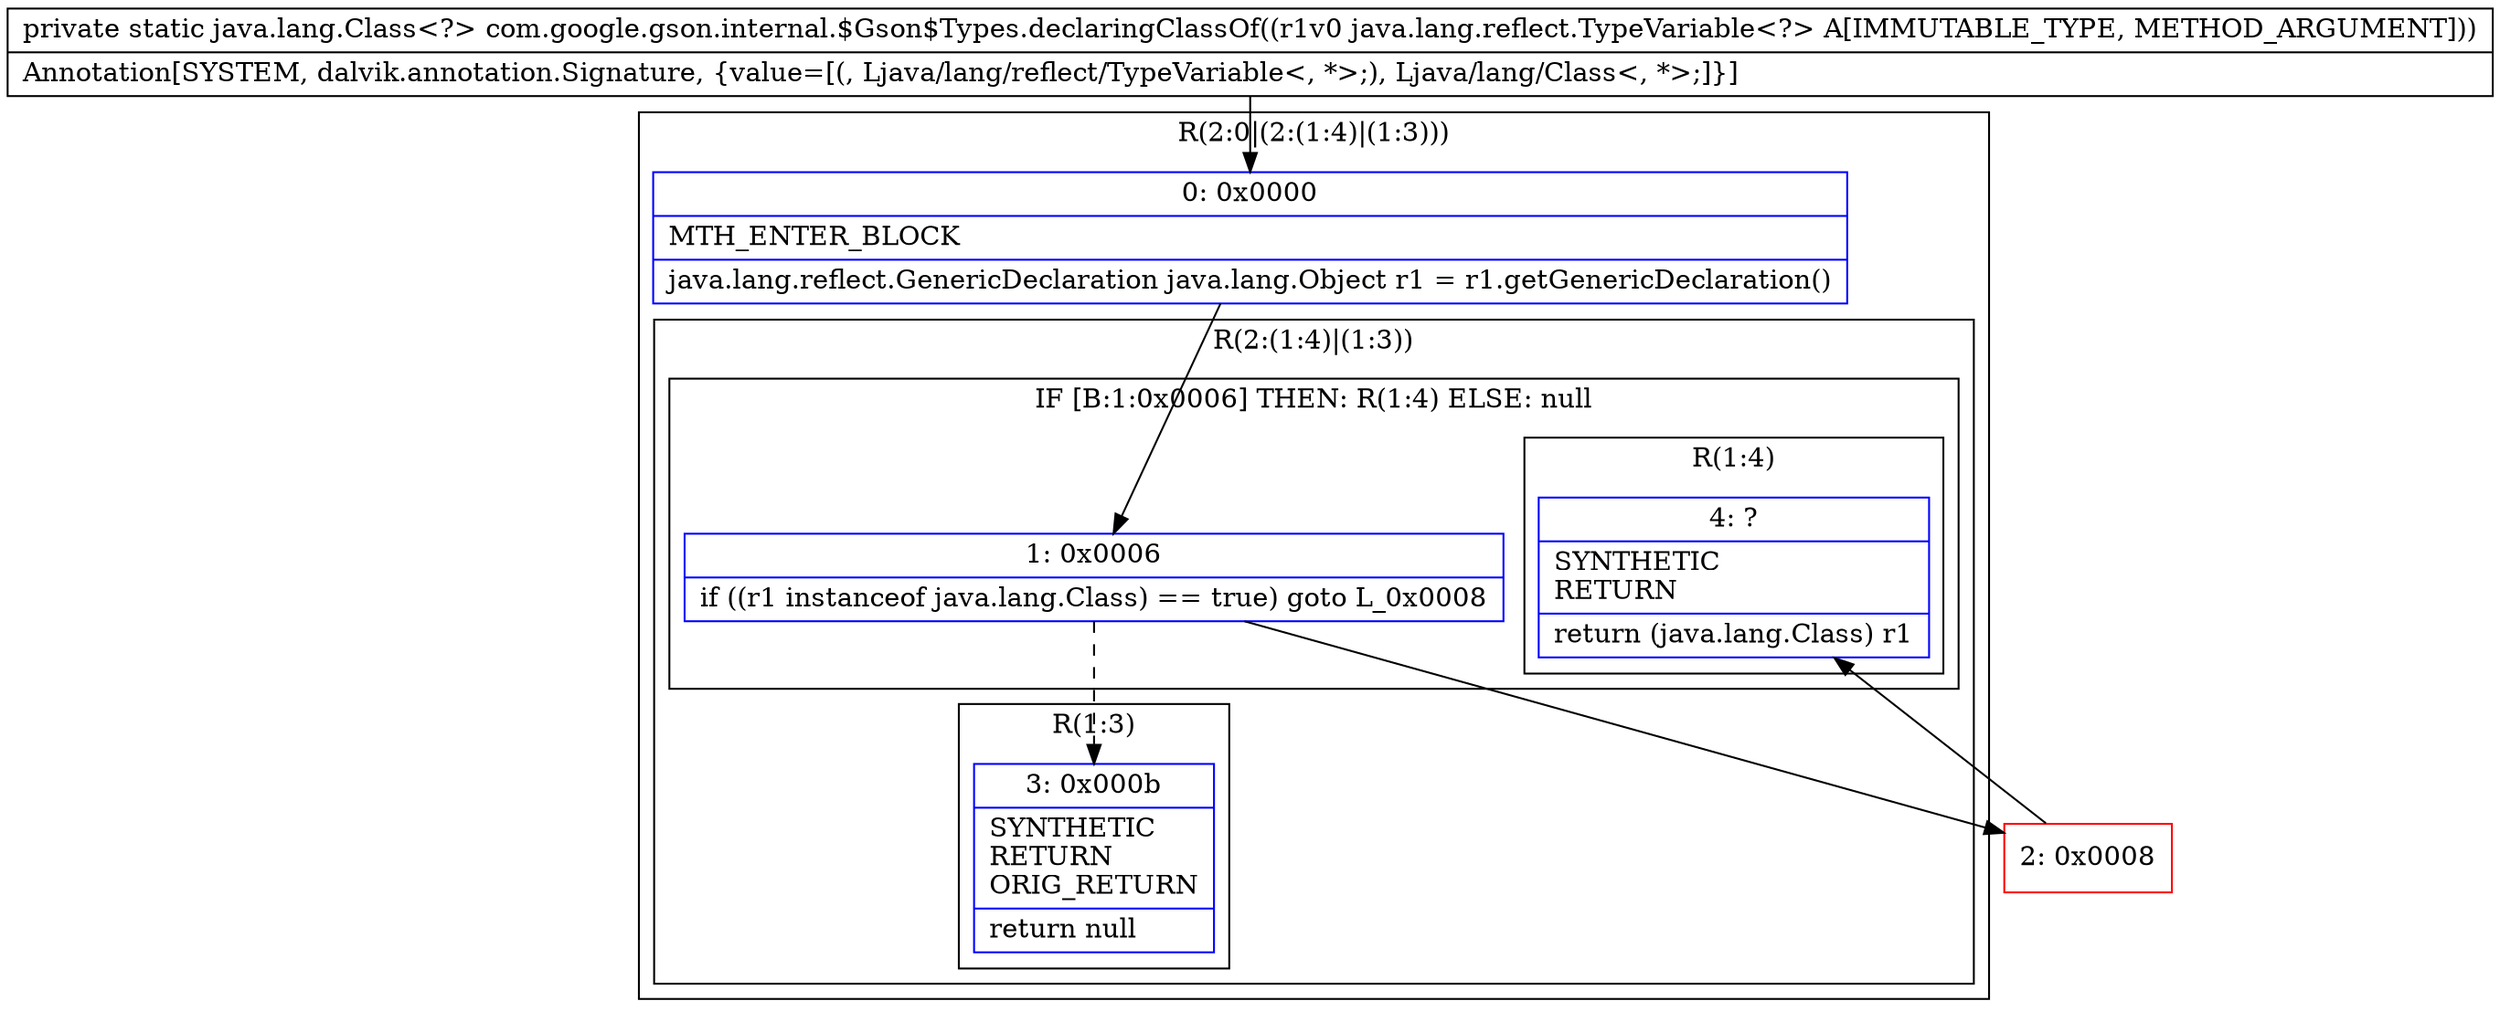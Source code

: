 digraph "CFG forcom.google.gson.internal.$Gson$Types.declaringClassOf(Ljava\/lang\/reflect\/TypeVariable;)Ljava\/lang\/Class;" {
subgraph cluster_Region_1147370791 {
label = "R(2:0|(2:(1:4)|(1:3)))";
node [shape=record,color=blue];
Node_0 [shape=record,label="{0\:\ 0x0000|MTH_ENTER_BLOCK\l|java.lang.reflect.GenericDeclaration java.lang.Object r1 = r1.getGenericDeclaration()\l}"];
subgraph cluster_Region_617410853 {
label = "R(2:(1:4)|(1:3))";
node [shape=record,color=blue];
subgraph cluster_IfRegion_730063319 {
label = "IF [B:1:0x0006] THEN: R(1:4) ELSE: null";
node [shape=record,color=blue];
Node_1 [shape=record,label="{1\:\ 0x0006|if ((r1 instanceof java.lang.Class) == true) goto L_0x0008\l}"];
subgraph cluster_Region_546451679 {
label = "R(1:4)";
node [shape=record,color=blue];
Node_4 [shape=record,label="{4\:\ ?|SYNTHETIC\lRETURN\l|return (java.lang.Class) r1\l}"];
}
}
subgraph cluster_Region_465616361 {
label = "R(1:3)";
node [shape=record,color=blue];
Node_3 [shape=record,label="{3\:\ 0x000b|SYNTHETIC\lRETURN\lORIG_RETURN\l|return null\l}"];
}
}
}
Node_2 [shape=record,color=red,label="{2\:\ 0x0008}"];
MethodNode[shape=record,label="{private static java.lang.Class\<?\> com.google.gson.internal.$Gson$Types.declaringClassOf((r1v0 java.lang.reflect.TypeVariable\<?\> A[IMMUTABLE_TYPE, METHOD_ARGUMENT]))  | Annotation[SYSTEM, dalvik.annotation.Signature, \{value=[(, Ljava\/lang\/reflect\/TypeVariable\<, *\>;), Ljava\/lang\/Class\<, *\>;]\}]\l}"];
MethodNode -> Node_0;
Node_0 -> Node_1;
Node_1 -> Node_2;
Node_1 -> Node_3[style=dashed];
Node_2 -> Node_4;
}

